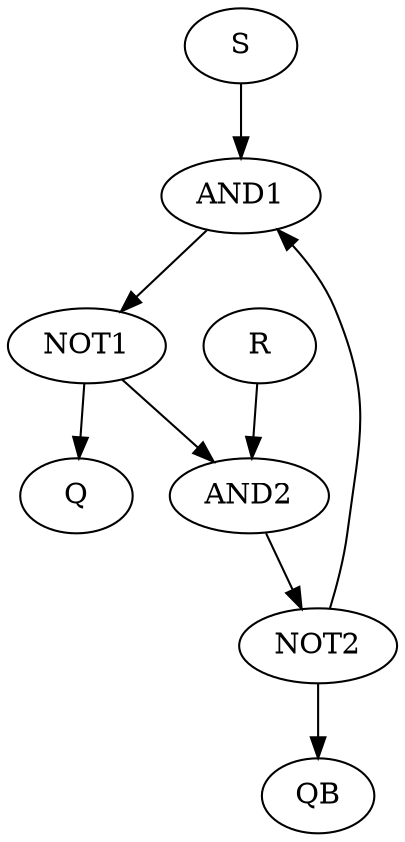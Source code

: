 digraph test {

S [LABEL = "INPUT"];
R [LABEL = "INPUT"];

AND1 [LABEL = "AND" ];
AND2 [LABEL = "AND" ];
NOT1 [LABEL = "NOT" ];
NOT2 [LABEL = "NOT" ];

Q [LABEL = "OUTPUT"];
QB [LABEL = "OUTPUT"];

S -> AND1 -> NOT1 -> Q;
NOT1 -> AND2;

R -> AND2 -> NOT2 -> QB;
NOT2 -> AND1;
}